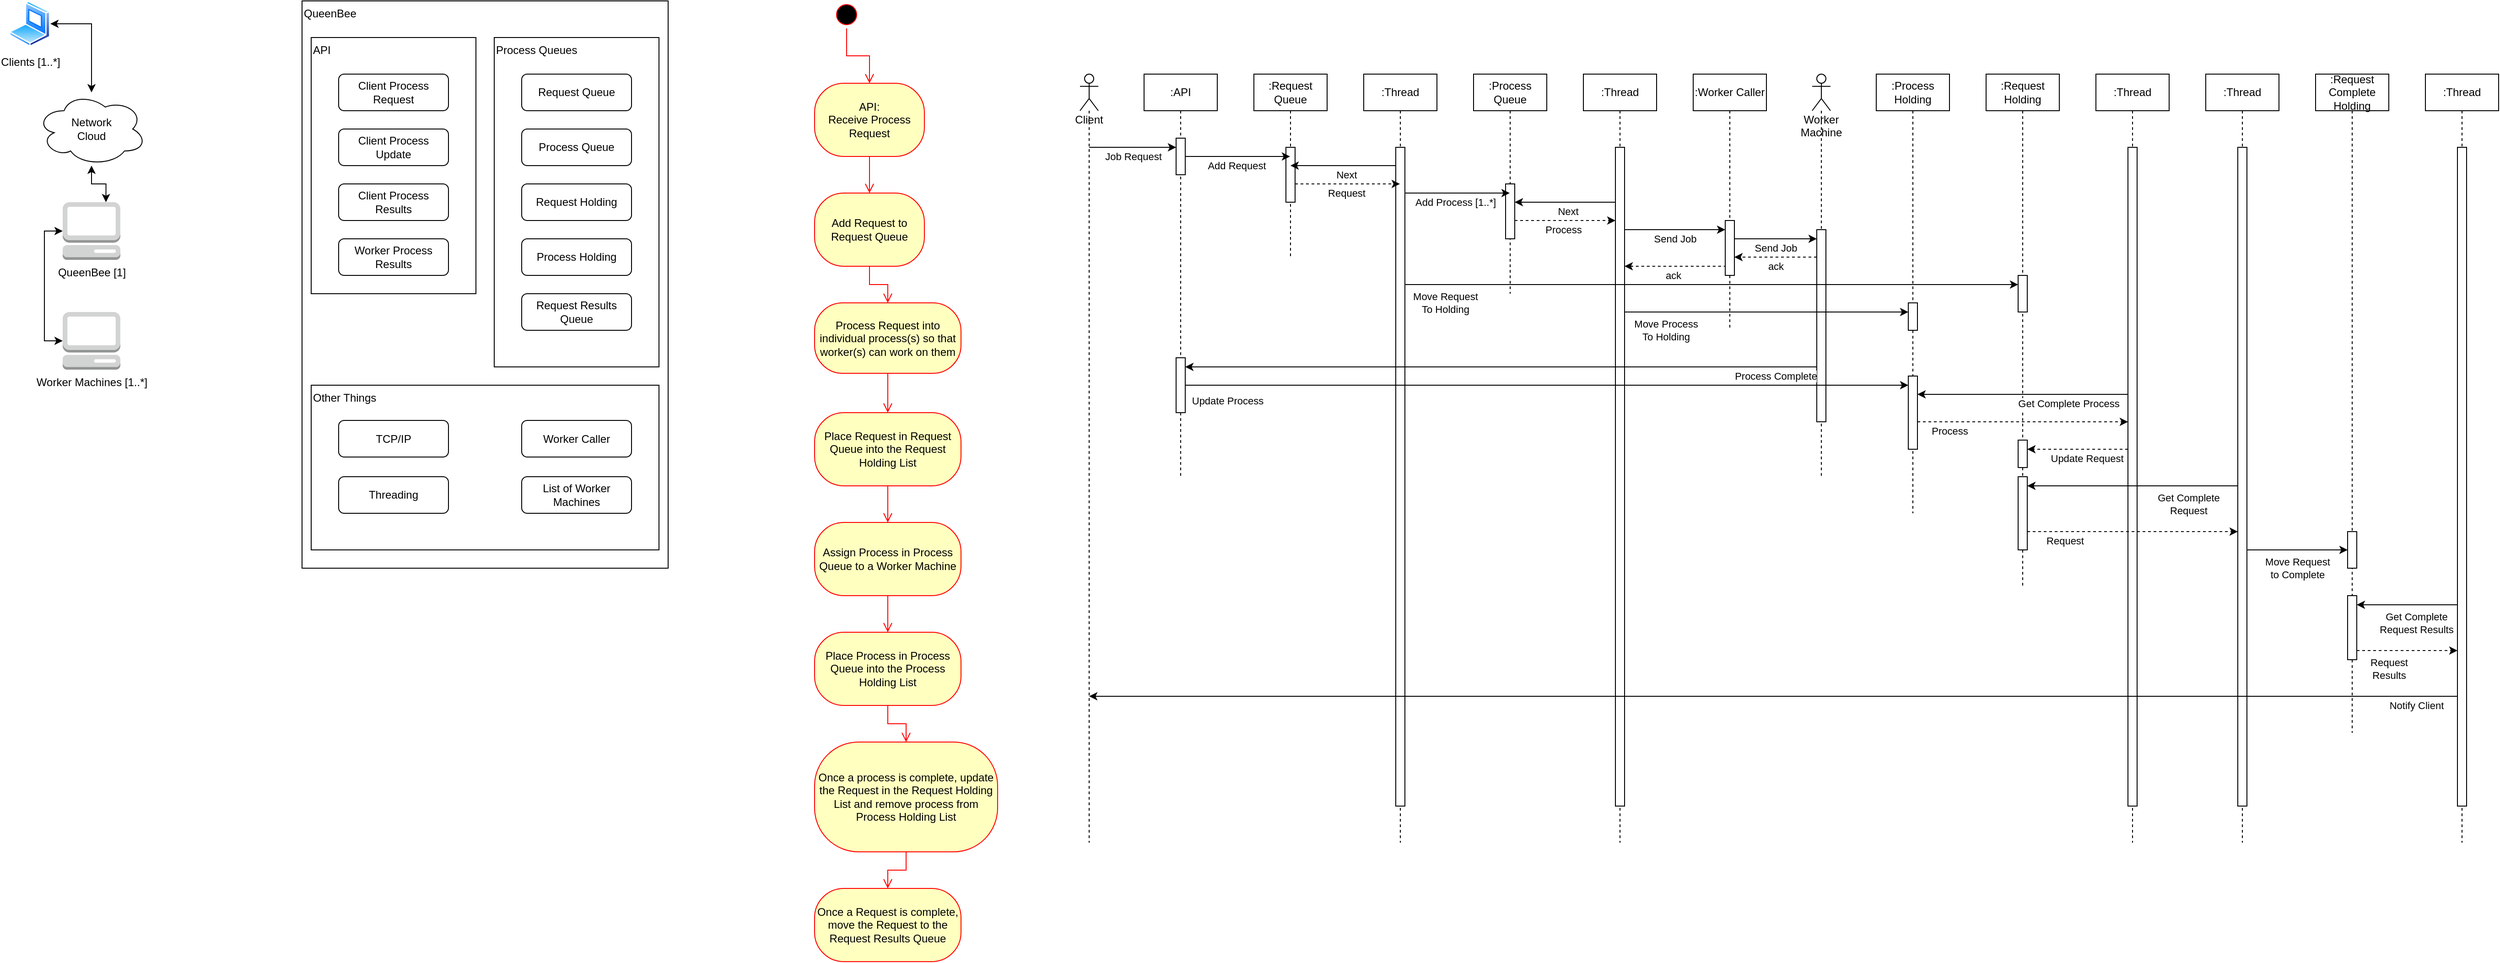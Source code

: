 <mxfile version="16.6.6" type="github">
  <diagram id="_3J4f98MG1BeLY5i7yz8" name="Page-1">
    <mxGraphModel dx="1422" dy="786" grid="1" gridSize="10" guides="1" tooltips="1" connect="1" arrows="1" fold="1" page="1" pageScale="1" pageWidth="850" pageHeight="1100" math="0" shadow="0">
      <root>
        <mxCell id="0" />
        <mxCell id="1" parent="0" />
        <mxCell id="YzzAQYbLmQMsQMHN12tz-1" value="Network&lt;br&gt;Cloud" style="ellipse;shape=cloud;whiteSpace=wrap;html=1;" vertex="1" parent="1">
          <mxGeometry x="70" y="140" width="120" height="80" as="geometry" />
        </mxCell>
        <mxCell id="YzzAQYbLmQMsQMHN12tz-4" style="edgeStyle=orthogonalEdgeStyle;rounded=0;orthogonalLoop=1;jettySize=auto;html=1;exitX=0;exitY=0.5;exitDx=0;exitDy=0;exitPerimeter=0;entryX=0;entryY=0.5;entryDx=0;entryDy=0;entryPerimeter=0;startArrow=classic;startFill=1;" edge="1" parent="1" source="YzzAQYbLmQMsQMHN12tz-2" target="YzzAQYbLmQMsQMHN12tz-3">
          <mxGeometry relative="1" as="geometry" />
        </mxCell>
        <mxCell id="YzzAQYbLmQMsQMHN12tz-2" value="Worker Machines [1..*]" style="outlineConnect=0;dashed=0;verticalLabelPosition=bottom;verticalAlign=top;align=center;html=1;shape=mxgraph.aws3.management_console;fillColor=#D2D3D3;gradientColor=none;" vertex="1" parent="1">
          <mxGeometry x="98.5" y="380" width="63" height="63" as="geometry" />
        </mxCell>
        <mxCell id="YzzAQYbLmQMsQMHN12tz-5" style="edgeStyle=orthogonalEdgeStyle;rounded=0;orthogonalLoop=1;jettySize=auto;html=1;exitX=0.75;exitY=0;exitDx=0;exitDy=0;exitPerimeter=0;startArrow=classic;startFill=1;" edge="1" parent="1" source="YzzAQYbLmQMsQMHN12tz-3" target="YzzAQYbLmQMsQMHN12tz-1">
          <mxGeometry relative="1" as="geometry" />
        </mxCell>
        <mxCell id="YzzAQYbLmQMsQMHN12tz-3" value="QueenBee [1]" style="outlineConnect=0;dashed=0;verticalLabelPosition=bottom;verticalAlign=top;align=center;html=1;shape=mxgraph.aws3.management_console;fillColor=#D2D3D3;gradientColor=none;" vertex="1" parent="1">
          <mxGeometry x="98.5" y="260" width="63" height="63" as="geometry" />
        </mxCell>
        <mxCell id="YzzAQYbLmQMsQMHN12tz-7" style="edgeStyle=orthogonalEdgeStyle;rounded=0;orthogonalLoop=1;jettySize=auto;html=1;exitX=1;exitY=0.5;exitDx=0;exitDy=0;startArrow=classic;startFill=1;" edge="1" parent="1" source="YzzAQYbLmQMsQMHN12tz-6" target="YzzAQYbLmQMsQMHN12tz-1">
          <mxGeometry relative="1" as="geometry" />
        </mxCell>
        <mxCell id="YzzAQYbLmQMsQMHN12tz-6" value="Clients [1..*]" style="aspect=fixed;perimeter=ellipsePerimeter;html=1;align=center;shadow=0;dashed=0;spacingTop=3;image;image=img/lib/active_directory/laptop_client.svg;" vertex="1" parent="1">
          <mxGeometry x="40" y="40" width="45" height="50" as="geometry" />
        </mxCell>
        <mxCell id="YzzAQYbLmQMsQMHN12tz-8" value="QueenBee" style="rounded=0;whiteSpace=wrap;html=1;align=left;verticalAlign=top;fillColor=none;" vertex="1" parent="1">
          <mxGeometry x="360" y="40" width="400" height="620" as="geometry" />
        </mxCell>
        <mxCell id="YzzAQYbLmQMsQMHN12tz-9" value="API" style="rounded=0;whiteSpace=wrap;html=1;align=left;verticalAlign=top;fillColor=none;" vertex="1" parent="1">
          <mxGeometry x="370" y="80" width="180" height="280" as="geometry" />
        </mxCell>
        <mxCell id="YzzAQYbLmQMsQMHN12tz-10" value="Client Process Request" style="rounded=1;whiteSpace=wrap;html=1;fillColor=none;" vertex="1" parent="1">
          <mxGeometry x="400" y="120" width="120" height="40" as="geometry" />
        </mxCell>
        <mxCell id="YzzAQYbLmQMsQMHN12tz-11" value="Client Process Update" style="rounded=1;whiteSpace=wrap;html=1;fillColor=none;" vertex="1" parent="1">
          <mxGeometry x="400" y="180" width="120" height="40" as="geometry" />
        </mxCell>
        <mxCell id="YzzAQYbLmQMsQMHN12tz-12" value="Client Process Results" style="rounded=1;whiteSpace=wrap;html=1;fillColor=none;" vertex="1" parent="1">
          <mxGeometry x="400" y="240" width="120" height="40" as="geometry" />
        </mxCell>
        <mxCell id="YzzAQYbLmQMsQMHN12tz-13" value="Other Things" style="rounded=0;whiteSpace=wrap;html=1;align=left;verticalAlign=top;fillColor=none;" vertex="1" parent="1">
          <mxGeometry x="370" y="460" width="380" height="180" as="geometry" />
        </mxCell>
        <mxCell id="YzzAQYbLmQMsQMHN12tz-14" value="Process Queues" style="rounded=0;whiteSpace=wrap;html=1;align=left;verticalAlign=top;fillColor=none;" vertex="1" parent="1">
          <mxGeometry x="570" y="80" width="180" height="360" as="geometry" />
        </mxCell>
        <mxCell id="YzzAQYbLmQMsQMHN12tz-15" value="Request Queue" style="rounded=1;whiteSpace=wrap;html=1;fillColor=none;" vertex="1" parent="1">
          <mxGeometry x="600" y="120" width="120" height="40" as="geometry" />
        </mxCell>
        <mxCell id="YzzAQYbLmQMsQMHN12tz-16" value="Process Queue" style="rounded=1;whiteSpace=wrap;html=1;fillColor=none;" vertex="1" parent="1">
          <mxGeometry x="600" y="180" width="120" height="40" as="geometry" />
        </mxCell>
        <mxCell id="YzzAQYbLmQMsQMHN12tz-17" value="Process Holding" style="rounded=1;whiteSpace=wrap;html=1;fillColor=none;" vertex="1" parent="1">
          <mxGeometry x="600" y="300" width="120" height="40" as="geometry" />
        </mxCell>
        <mxCell id="YzzAQYbLmQMsQMHN12tz-18" value="Request Results Queue" style="rounded=1;whiteSpace=wrap;html=1;fillColor=none;" vertex="1" parent="1">
          <mxGeometry x="600" y="360" width="120" height="40" as="geometry" />
        </mxCell>
        <mxCell id="YzzAQYbLmQMsQMHN12tz-19" value="Worker Process Results" style="rounded=1;whiteSpace=wrap;html=1;fillColor=none;" vertex="1" parent="1">
          <mxGeometry x="400" y="300" width="120" height="40" as="geometry" />
        </mxCell>
        <mxCell id="YzzAQYbLmQMsQMHN12tz-20" value="Request Holding" style="rounded=1;whiteSpace=wrap;html=1;fillColor=none;" vertex="1" parent="1">
          <mxGeometry x="600" y="240" width="120" height="40" as="geometry" />
        </mxCell>
        <mxCell id="YzzAQYbLmQMsQMHN12tz-21" value="" style="ellipse;html=1;shape=startState;fillColor=#000000;strokeColor=#ff0000;" vertex="1" parent="1">
          <mxGeometry x="940" y="40" width="30" height="30" as="geometry" />
        </mxCell>
        <mxCell id="YzzAQYbLmQMsQMHN12tz-22" value="" style="edgeStyle=orthogonalEdgeStyle;html=1;verticalAlign=bottom;endArrow=open;endSize=8;strokeColor=#ff0000;rounded=0;entryX=0.5;entryY=0;entryDx=0;entryDy=0;" edge="1" source="YzzAQYbLmQMsQMHN12tz-21" parent="1" target="YzzAQYbLmQMsQMHN12tz-23">
          <mxGeometry relative="1" as="geometry">
            <mxPoint x="955" y="130" as="targetPoint" />
          </mxGeometry>
        </mxCell>
        <mxCell id="YzzAQYbLmQMsQMHN12tz-23" value="API:&lt;br&gt;Receive Process Request" style="rounded=1;whiteSpace=wrap;html=1;arcSize=40;fontColor=#000000;fillColor=#ffffc0;strokeColor=#ff0000;" vertex="1" parent="1">
          <mxGeometry x="920" y="130" width="120" height="80" as="geometry" />
        </mxCell>
        <mxCell id="YzzAQYbLmQMsQMHN12tz-24" value="" style="edgeStyle=orthogonalEdgeStyle;html=1;verticalAlign=bottom;endArrow=open;endSize=8;strokeColor=#ff0000;rounded=0;entryX=0.5;entryY=0;entryDx=0;entryDy=0;" edge="1" source="YzzAQYbLmQMsQMHN12tz-23" parent="1" target="YzzAQYbLmQMsQMHN12tz-25">
          <mxGeometry relative="1" as="geometry">
            <mxPoint x="990" y="260" as="targetPoint" />
          </mxGeometry>
        </mxCell>
        <mxCell id="YzzAQYbLmQMsQMHN12tz-25" value="Add Request to Request Queue" style="rounded=1;whiteSpace=wrap;html=1;arcSize=40;fontColor=#000000;fillColor=#ffffc0;strokeColor=#ff0000;" vertex="1" parent="1">
          <mxGeometry x="920" y="250" width="120" height="80" as="geometry" />
        </mxCell>
        <mxCell id="YzzAQYbLmQMsQMHN12tz-26" value="" style="edgeStyle=orthogonalEdgeStyle;html=1;verticalAlign=bottom;endArrow=open;endSize=8;strokeColor=#ff0000;rounded=0;entryX=0.5;entryY=0;entryDx=0;entryDy=0;" edge="1" source="YzzAQYbLmQMsQMHN12tz-25" parent="1" target="YzzAQYbLmQMsQMHN12tz-27">
          <mxGeometry relative="1" as="geometry">
            <mxPoint x="1000" y="380" as="targetPoint" />
          </mxGeometry>
        </mxCell>
        <mxCell id="YzzAQYbLmQMsQMHN12tz-27" value="Process Request into individual process(s) so that worker(s) can work on them" style="rounded=1;whiteSpace=wrap;html=1;arcSize=40;fontColor=#000000;fillColor=#ffffc0;strokeColor=#ff0000;" vertex="1" parent="1">
          <mxGeometry x="920" y="370" width="160" height="77" as="geometry" />
        </mxCell>
        <mxCell id="YzzAQYbLmQMsQMHN12tz-28" value="" style="edgeStyle=orthogonalEdgeStyle;html=1;verticalAlign=bottom;endArrow=open;endSize=8;strokeColor=#ff0000;rounded=0;entryX=0.5;entryY=0;entryDx=0;entryDy=0;" edge="1" source="YzzAQYbLmQMsQMHN12tz-27" parent="1" target="YzzAQYbLmQMsQMHN12tz-29">
          <mxGeometry relative="1" as="geometry">
            <mxPoint x="1020" y="513" as="targetPoint" />
          </mxGeometry>
        </mxCell>
        <mxCell id="YzzAQYbLmQMsQMHN12tz-29" value="Place Request in Request Queue into the Request Holding List" style="rounded=1;whiteSpace=wrap;html=1;arcSize=40;fontColor=#000000;fillColor=#ffffc0;strokeColor=#ff0000;" vertex="1" parent="1">
          <mxGeometry x="920" y="490" width="160" height="80" as="geometry" />
        </mxCell>
        <mxCell id="YzzAQYbLmQMsQMHN12tz-30" value="" style="edgeStyle=orthogonalEdgeStyle;html=1;verticalAlign=bottom;endArrow=open;endSize=8;strokeColor=#ff0000;rounded=0;entryX=0.5;entryY=0;entryDx=0;entryDy=0;" edge="1" source="YzzAQYbLmQMsQMHN12tz-29" parent="1" target="YzzAQYbLmQMsQMHN12tz-31">
          <mxGeometry relative="1" as="geometry">
            <mxPoint x="1050" y="640" as="targetPoint" />
          </mxGeometry>
        </mxCell>
        <mxCell id="YzzAQYbLmQMsQMHN12tz-31" value="Assign Process in Process Queue to a Worker Machine&lt;span style=&quot;color: rgba(0 , 0 , 0 , 0) ; font-family: monospace ; font-size: 0px&quot;&gt;%3CmxGraphModel%3E%3Croot%3E%3CmxCell%20id%3D%220%22%2F%3E%3CmxCell%20id%3D%221%22%20parent%3D%220%22%2F%3E%3CmxCell%20id%3D%222%22%20value%3D%22Place%20Request%20in%20Request%20Queue%20into%20the%20Request%20Holding%20List%22%20style%3D%22rounded%3D1%3BwhiteSpace%3Dwrap%3Bhtml%3D1%3BarcSize%3D40%3BfontColor%3D%23000000%3BfillColor%3D%23ffffc0%3BstrokeColor%3D%23ff0000%3B%22%20vertex%3D%221%22%20parent%3D%221%22%3E%3CmxGeometry%20x%3D%22960%22%20y%3D%22560%22%20width%3D%22160%22%20height%3D%2280%22%20as%3D%22geometry%22%2F%3E%3C%2FmxCell%3E%3C%2Froot%3E%3C%2FmxGraphModel%3E&lt;/span&gt;" style="rounded=1;whiteSpace=wrap;html=1;arcSize=40;fontColor=#000000;fillColor=#ffffc0;strokeColor=#ff0000;" vertex="1" parent="1">
          <mxGeometry x="920" y="610" width="160" height="80" as="geometry" />
        </mxCell>
        <mxCell id="YzzAQYbLmQMsQMHN12tz-32" value="Place Process in Process Queue into the Process Holding List" style="rounded=1;whiteSpace=wrap;html=1;arcSize=40;fontColor=#000000;fillColor=#ffffc0;strokeColor=#ff0000;" vertex="1" parent="1">
          <mxGeometry x="920" y="730" width="160" height="80" as="geometry" />
        </mxCell>
        <mxCell id="YzzAQYbLmQMsQMHN12tz-33" value="" style="edgeStyle=orthogonalEdgeStyle;html=1;verticalAlign=bottom;endArrow=open;endSize=8;strokeColor=#ff0000;rounded=0;entryX=0.5;entryY=0;entryDx=0;entryDy=0;exitX=0.5;exitY=1;exitDx=0;exitDy=0;" edge="1" parent="1" source="YzzAQYbLmQMsQMHN12tz-31" target="YzzAQYbLmQMsQMHN12tz-32">
          <mxGeometry relative="1" as="geometry">
            <mxPoint x="1060" y="650" as="targetPoint" />
            <mxPoint x="1010" y="580" as="sourcePoint" />
          </mxGeometry>
        </mxCell>
        <mxCell id="YzzAQYbLmQMsQMHN12tz-34" value="Once a process is complete, update the Request in the Request Holding List and remove process from Process Holding List" style="rounded=1;whiteSpace=wrap;html=1;arcSize=40;fontColor=#000000;fillColor=#ffffc0;strokeColor=#ff0000;" vertex="1" parent="1">
          <mxGeometry x="920" y="850" width="200" height="120" as="geometry" />
        </mxCell>
        <mxCell id="YzzAQYbLmQMsQMHN12tz-35" value="Once a Request is complete, move the Request to the Request Results Queue" style="rounded=1;whiteSpace=wrap;html=1;arcSize=40;fontColor=#000000;fillColor=#ffffc0;strokeColor=#ff0000;" vertex="1" parent="1">
          <mxGeometry x="920" y="1010" width="160" height="80" as="geometry" />
        </mxCell>
        <mxCell id="YzzAQYbLmQMsQMHN12tz-36" value="" style="edgeStyle=orthogonalEdgeStyle;html=1;verticalAlign=bottom;endArrow=open;endSize=8;strokeColor=#ff0000;rounded=0;entryX=0.5;entryY=0;entryDx=0;entryDy=0;exitX=0.5;exitY=1;exitDx=0;exitDy=0;" edge="1" parent="1" source="YzzAQYbLmQMsQMHN12tz-32" target="YzzAQYbLmQMsQMHN12tz-34">
          <mxGeometry relative="1" as="geometry">
            <mxPoint x="1010" y="740" as="targetPoint" />
            <mxPoint x="1010" y="700" as="sourcePoint" />
          </mxGeometry>
        </mxCell>
        <mxCell id="YzzAQYbLmQMsQMHN12tz-37" value="" style="edgeStyle=orthogonalEdgeStyle;html=1;verticalAlign=bottom;endArrow=open;endSize=8;strokeColor=#ff0000;rounded=0;entryX=0.5;entryY=0;entryDx=0;entryDy=0;exitX=0.5;exitY=1;exitDx=0;exitDy=0;" edge="1" parent="1" source="YzzAQYbLmQMsQMHN12tz-34" target="YzzAQYbLmQMsQMHN12tz-35">
          <mxGeometry relative="1" as="geometry">
            <mxPoint x="1020" y="750" as="targetPoint" />
            <mxPoint x="1020" y="710" as="sourcePoint" />
          </mxGeometry>
        </mxCell>
        <mxCell id="YzzAQYbLmQMsQMHN12tz-38" value=":API" style="shape=umlLifeline;perimeter=lifelinePerimeter;whiteSpace=wrap;html=1;container=1;collapsible=0;recursiveResize=0;outlineConnect=0;fillColor=none;" vertex="1" parent="1">
          <mxGeometry x="1280" y="120" width="80" height="440" as="geometry" />
        </mxCell>
        <mxCell id="YzzAQYbLmQMsQMHN12tz-39" value="" style="html=1;points=[];perimeter=orthogonalPerimeter;fillColor=default;" vertex="1" parent="YzzAQYbLmQMsQMHN12tz-38">
          <mxGeometry x="35" y="70" width="10" height="40" as="geometry" />
        </mxCell>
        <mxCell id="YzzAQYbLmQMsQMHN12tz-86" value="" style="html=1;points=[];perimeter=orthogonalPerimeter;fillColor=default;" vertex="1" parent="YzzAQYbLmQMsQMHN12tz-38">
          <mxGeometry x="35" y="310" width="10" height="60" as="geometry" />
        </mxCell>
        <mxCell id="YzzAQYbLmQMsQMHN12tz-42" value=":Request Queue" style="shape=umlLifeline;perimeter=lifelinePerimeter;whiteSpace=wrap;html=1;container=1;collapsible=0;recursiveResize=0;outlineConnect=0;fillColor=default;" vertex="1" parent="1">
          <mxGeometry x="1400" y="120" width="80" height="200" as="geometry" />
        </mxCell>
        <mxCell id="YzzAQYbLmQMsQMHN12tz-43" value="" style="html=1;points=[];perimeter=orthogonalPerimeter;fillColor=default;" vertex="1" parent="YzzAQYbLmQMsQMHN12tz-42">
          <mxGeometry x="35" y="80" width="10" height="60" as="geometry" />
        </mxCell>
        <mxCell id="YzzAQYbLmQMsQMHN12tz-44" style="edgeStyle=orthogonalEdgeStyle;rounded=0;orthogonalLoop=1;jettySize=auto;html=1;startArrow=none;startFill=0;" edge="1" parent="1" source="YzzAQYbLmQMsQMHN12tz-39" target="YzzAQYbLmQMsQMHN12tz-42">
          <mxGeometry relative="1" as="geometry">
            <Array as="points">
              <mxPoint x="1380" y="210" />
              <mxPoint x="1380" y="210" />
            </Array>
          </mxGeometry>
        </mxCell>
        <mxCell id="YzzAQYbLmQMsQMHN12tz-45" value="Add Request" style="edgeLabel;html=1;align=center;verticalAlign=middle;resizable=0;points=[];" vertex="1" connectable="0" parent="YzzAQYbLmQMsQMHN12tz-44">
          <mxGeometry x="-0.153" y="-2" relative="1" as="geometry">
            <mxPoint x="7" y="8" as="offset" />
          </mxGeometry>
        </mxCell>
        <mxCell id="YzzAQYbLmQMsQMHN12tz-46" value=":Thread" style="shape=umlLifeline;perimeter=lifelinePerimeter;whiteSpace=wrap;html=1;container=1;collapsible=0;recursiveResize=0;outlineConnect=0;fillColor=default;" vertex="1" parent="1">
          <mxGeometry x="1520" y="120" width="80" height="840" as="geometry" />
        </mxCell>
        <mxCell id="YzzAQYbLmQMsQMHN12tz-47" value="" style="html=1;points=[];perimeter=orthogonalPerimeter;fillColor=default;" vertex="1" parent="YzzAQYbLmQMsQMHN12tz-46">
          <mxGeometry x="35" y="80" width="10" height="720" as="geometry" />
        </mxCell>
        <mxCell id="YzzAQYbLmQMsQMHN12tz-48" style="edgeStyle=orthogonalEdgeStyle;rounded=0;orthogonalLoop=1;jettySize=auto;html=1;startArrow=none;startFill=0;" edge="1" parent="1" source="YzzAQYbLmQMsQMHN12tz-47" target="YzzAQYbLmQMsQMHN12tz-42">
          <mxGeometry relative="1" as="geometry">
            <Array as="points">
              <mxPoint x="1500" y="220" />
              <mxPoint x="1500" y="220" />
            </Array>
          </mxGeometry>
        </mxCell>
        <mxCell id="YzzAQYbLmQMsQMHN12tz-49" value="Next" style="edgeLabel;html=1;align=center;verticalAlign=middle;resizable=0;points=[];" vertex="1" connectable="0" parent="YzzAQYbLmQMsQMHN12tz-48">
          <mxGeometry x="-0.136" y="1" relative="1" as="geometry">
            <mxPoint x="-5" y="9" as="offset" />
          </mxGeometry>
        </mxCell>
        <mxCell id="YzzAQYbLmQMsQMHN12tz-50" style="edgeStyle=orthogonalEdgeStyle;rounded=0;orthogonalLoop=1;jettySize=auto;html=1;startArrow=none;startFill=0;dashed=1;" edge="1" parent="1" source="YzzAQYbLmQMsQMHN12tz-43" target="YzzAQYbLmQMsQMHN12tz-46">
          <mxGeometry relative="1" as="geometry">
            <Array as="points">
              <mxPoint x="1500" y="240" />
              <mxPoint x="1500" y="240" />
            </Array>
          </mxGeometry>
        </mxCell>
        <mxCell id="YzzAQYbLmQMsQMHN12tz-51" value="Request" style="edgeLabel;html=1;align=center;verticalAlign=middle;resizable=0;points=[];" vertex="1" connectable="0" parent="YzzAQYbLmQMsQMHN12tz-50">
          <mxGeometry x="0.196" y="-2" relative="1" as="geometry">
            <mxPoint x="-13" y="8" as="offset" />
          </mxGeometry>
        </mxCell>
        <mxCell id="YzzAQYbLmQMsQMHN12tz-52" value=":Process Queue" style="shape=umlLifeline;perimeter=lifelinePerimeter;whiteSpace=wrap;html=1;container=1;collapsible=0;recursiveResize=0;outlineConnect=0;fillColor=default;" vertex="1" parent="1">
          <mxGeometry x="1640" y="120" width="80" height="240" as="geometry" />
        </mxCell>
        <mxCell id="YzzAQYbLmQMsQMHN12tz-53" value="" style="html=1;points=[];perimeter=orthogonalPerimeter;fillColor=default;" vertex="1" parent="YzzAQYbLmQMsQMHN12tz-52">
          <mxGeometry x="35" y="120" width="10" height="60" as="geometry" />
        </mxCell>
        <mxCell id="YzzAQYbLmQMsQMHN12tz-54" style="edgeStyle=orthogonalEdgeStyle;rounded=0;orthogonalLoop=1;jettySize=auto;html=1;startArrow=none;startFill=0;" edge="1" parent="1" source="YzzAQYbLmQMsQMHN12tz-47" target="YzzAQYbLmQMsQMHN12tz-52">
          <mxGeometry relative="1" as="geometry">
            <Array as="points">
              <mxPoint x="1620" y="250" />
              <mxPoint x="1620" y="250" />
            </Array>
          </mxGeometry>
        </mxCell>
        <mxCell id="YzzAQYbLmQMsQMHN12tz-55" value="Add Process [1..*]" style="edgeLabel;html=1;align=center;verticalAlign=middle;resizable=0;points=[];" vertex="1" connectable="0" parent="YzzAQYbLmQMsQMHN12tz-54">
          <mxGeometry x="0.112" y="1" relative="1" as="geometry">
            <mxPoint x="-9" y="11" as="offset" />
          </mxGeometry>
        </mxCell>
        <mxCell id="YzzAQYbLmQMsQMHN12tz-56" value=":Thread" style="shape=umlLifeline;perimeter=lifelinePerimeter;whiteSpace=wrap;html=1;container=1;collapsible=0;recursiveResize=0;outlineConnect=0;fillColor=default;" vertex="1" parent="1">
          <mxGeometry x="1760" y="120" width="80" height="840" as="geometry" />
        </mxCell>
        <mxCell id="YzzAQYbLmQMsQMHN12tz-57" value="" style="html=1;points=[];perimeter=orthogonalPerimeter;fillColor=default;" vertex="1" parent="YzzAQYbLmQMsQMHN12tz-56">
          <mxGeometry x="35" y="80" width="10" height="720" as="geometry" />
        </mxCell>
        <mxCell id="YzzAQYbLmQMsQMHN12tz-58" style="edgeStyle=orthogonalEdgeStyle;rounded=0;orthogonalLoop=1;jettySize=auto;html=1;startArrow=none;startFill=0;" edge="1" parent="1" source="YzzAQYbLmQMsQMHN12tz-57" target="YzzAQYbLmQMsQMHN12tz-53">
          <mxGeometry relative="1" as="geometry">
            <mxPoint x="1754.98" y="239.52" as="sourcePoint" />
            <mxPoint x="1640.004" y="239.52" as="targetPoint" />
            <Array as="points">
              <mxPoint x="1740" y="260" />
              <mxPoint x="1740" y="260" />
            </Array>
          </mxGeometry>
        </mxCell>
        <mxCell id="YzzAQYbLmQMsQMHN12tz-59" value="Next" style="edgeLabel;html=1;align=center;verticalAlign=middle;resizable=0;points=[];" vertex="1" connectable="0" parent="YzzAQYbLmQMsQMHN12tz-58">
          <mxGeometry x="-0.136" y="1" relative="1" as="geometry">
            <mxPoint x="-5" y="9" as="offset" />
          </mxGeometry>
        </mxCell>
        <mxCell id="YzzAQYbLmQMsQMHN12tz-60" style="edgeStyle=orthogonalEdgeStyle;rounded=0;orthogonalLoop=1;jettySize=auto;html=1;startArrow=none;startFill=0;dashed=1;" edge="1" parent="1" source="YzzAQYbLmQMsQMHN12tz-53" target="YzzAQYbLmQMsQMHN12tz-57">
          <mxGeometry relative="1" as="geometry">
            <mxPoint x="1455" y="250" as="sourcePoint" />
            <mxPoint x="1569.5" y="250" as="targetPoint" />
            <Array as="points">
              <mxPoint x="1710" y="280" />
              <mxPoint x="1710" y="280" />
            </Array>
          </mxGeometry>
        </mxCell>
        <mxCell id="YzzAQYbLmQMsQMHN12tz-61" value="Process" style="edgeLabel;html=1;align=center;verticalAlign=middle;resizable=0;points=[];" vertex="1" connectable="0" parent="YzzAQYbLmQMsQMHN12tz-60">
          <mxGeometry x="0.196" y="-2" relative="1" as="geometry">
            <mxPoint x="-13" y="8" as="offset" />
          </mxGeometry>
        </mxCell>
        <mxCell id="YzzAQYbLmQMsQMHN12tz-62" value=":Worker Caller" style="shape=umlLifeline;perimeter=lifelinePerimeter;whiteSpace=wrap;html=1;container=1;collapsible=0;recursiveResize=0;outlineConnect=0;fillColor=default;" vertex="1" parent="1">
          <mxGeometry x="1880" y="120" width="80" height="280" as="geometry" />
        </mxCell>
        <mxCell id="YzzAQYbLmQMsQMHN12tz-63" value="" style="html=1;points=[];perimeter=orthogonalPerimeter;fillColor=default;" vertex="1" parent="YzzAQYbLmQMsQMHN12tz-62">
          <mxGeometry x="35" y="160" width="10" height="60" as="geometry" />
        </mxCell>
        <mxCell id="YzzAQYbLmQMsQMHN12tz-64" style="edgeStyle=orthogonalEdgeStyle;rounded=0;orthogonalLoop=1;jettySize=auto;html=1;startArrow=none;startFill=0;" edge="1" parent="1" source="YzzAQYbLmQMsQMHN12tz-57" target="YzzAQYbLmQMsQMHN12tz-63">
          <mxGeometry relative="1" as="geometry">
            <Array as="points">
              <mxPoint x="1830" y="290" />
              <mxPoint x="1830" y="290" />
            </Array>
          </mxGeometry>
        </mxCell>
        <mxCell id="YzzAQYbLmQMsQMHN12tz-65" value="Send Job" style="edgeLabel;html=1;align=center;verticalAlign=middle;resizable=0;points=[];" vertex="1" connectable="0" parent="YzzAQYbLmQMsQMHN12tz-64">
          <mxGeometry x="0.167" relative="1" as="geometry">
            <mxPoint x="-9" y="10" as="offset" />
          </mxGeometry>
        </mxCell>
        <mxCell id="YzzAQYbLmQMsQMHN12tz-66" value=":Process Holding" style="shape=umlLifeline;perimeter=lifelinePerimeter;whiteSpace=wrap;html=1;container=1;collapsible=0;recursiveResize=0;outlineConnect=0;fillColor=default;" vertex="1" parent="1">
          <mxGeometry x="2080" y="120" width="80" height="480" as="geometry" />
        </mxCell>
        <mxCell id="YzzAQYbLmQMsQMHN12tz-71" value="" style="html=1;points=[];perimeter=orthogonalPerimeter;fillColor=default;" vertex="1" parent="YzzAQYbLmQMsQMHN12tz-66">
          <mxGeometry x="35" y="250" width="10" height="30" as="geometry" />
        </mxCell>
        <mxCell id="YzzAQYbLmQMsQMHN12tz-89" value="" style="html=1;points=[];perimeter=orthogonalPerimeter;fillColor=default;" vertex="1" parent="YzzAQYbLmQMsQMHN12tz-66">
          <mxGeometry x="35" y="330" width="10" height="80" as="geometry" />
        </mxCell>
        <mxCell id="YzzAQYbLmQMsQMHN12tz-67" value=":Request Holding" style="shape=umlLifeline;perimeter=lifelinePerimeter;whiteSpace=wrap;html=1;container=1;collapsible=0;recursiveResize=0;outlineConnect=0;fillColor=default;" vertex="1" parent="1">
          <mxGeometry x="2200" y="120" width="80" height="560" as="geometry" />
        </mxCell>
        <mxCell id="YzzAQYbLmQMsQMHN12tz-72" value="" style="html=1;points=[];perimeter=orthogonalPerimeter;fillColor=default;" vertex="1" parent="YzzAQYbLmQMsQMHN12tz-67">
          <mxGeometry x="35" y="220" width="10" height="40" as="geometry" />
        </mxCell>
        <mxCell id="YzzAQYbLmQMsQMHN12tz-99" value="" style="html=1;points=[];perimeter=orthogonalPerimeter;fillColor=default;" vertex="1" parent="YzzAQYbLmQMsQMHN12tz-67">
          <mxGeometry x="35" y="400" width="10" height="30" as="geometry" />
        </mxCell>
        <mxCell id="YzzAQYbLmQMsQMHN12tz-104" value="" style="html=1;points=[];perimeter=orthogonalPerimeter;fillColor=default;" vertex="1" parent="YzzAQYbLmQMsQMHN12tz-67">
          <mxGeometry x="35" y="440" width="10" height="80" as="geometry" />
        </mxCell>
        <mxCell id="YzzAQYbLmQMsQMHN12tz-68" style="edgeStyle=orthogonalEdgeStyle;rounded=0;orthogonalLoop=1;jettySize=auto;html=1;startArrow=classic;startFill=1;dashed=1;endArrow=none;endFill=0;" edge="1" parent="1" source="YzzAQYbLmQMsQMHN12tz-57" target="YzzAQYbLmQMsQMHN12tz-63">
          <mxGeometry relative="1" as="geometry">
            <mxPoint x="1810" y="379.719" as="sourcePoint" />
            <mxPoint x="1920" y="379.719" as="targetPoint" />
            <Array as="points">
              <mxPoint x="1860" y="330" />
              <mxPoint x="1860" y="330" />
            </Array>
          </mxGeometry>
        </mxCell>
        <mxCell id="YzzAQYbLmQMsQMHN12tz-69" value="ack" style="edgeLabel;html=1;align=center;verticalAlign=middle;resizable=0;points=[];" vertex="1" connectable="0" parent="YzzAQYbLmQMsQMHN12tz-68">
          <mxGeometry x="0.196" y="-2" relative="1" as="geometry">
            <mxPoint x="-13" y="8" as="offset" />
          </mxGeometry>
        </mxCell>
        <mxCell id="YzzAQYbLmQMsQMHN12tz-78" style="edgeStyle=orthogonalEdgeStyle;rounded=0;orthogonalLoop=1;jettySize=auto;html=1;startArrow=none;startFill=0;endArrow=classic;endFill=1;" edge="1" parent="1" source="YzzAQYbLmQMsQMHN12tz-77" target="YzzAQYbLmQMsQMHN12tz-39">
          <mxGeometry relative="1" as="geometry">
            <Array as="points">
              <mxPoint x="1250" y="200" />
              <mxPoint x="1250" y="200" />
            </Array>
          </mxGeometry>
        </mxCell>
        <mxCell id="YzzAQYbLmQMsQMHN12tz-79" value="Job Request" style="edgeLabel;html=1;align=center;verticalAlign=middle;resizable=0;points=[];" vertex="1" connectable="0" parent="YzzAQYbLmQMsQMHN12tz-78">
          <mxGeometry x="0.095" y="-2" relative="1" as="geometry">
            <mxPoint x="-4" y="8" as="offset" />
          </mxGeometry>
        </mxCell>
        <mxCell id="YzzAQYbLmQMsQMHN12tz-77" value="Client" style="shape=umlLifeline;participant=umlActor;perimeter=lifelinePerimeter;whiteSpace=wrap;html=1;container=1;collapsible=0;recursiveResize=0;verticalAlign=top;spacingTop=36;outlineConnect=0;fillColor=default;" vertex="1" parent="1">
          <mxGeometry x="1210" y="120" width="20" height="840" as="geometry" />
        </mxCell>
        <mxCell id="YzzAQYbLmQMsQMHN12tz-80" value="Worker Machine" style="shape=umlLifeline;participant=umlActor;perimeter=lifelinePerimeter;whiteSpace=wrap;html=1;container=1;collapsible=0;recursiveResize=0;verticalAlign=top;spacingTop=36;outlineConnect=0;fillColor=default;size=40;" vertex="1" parent="1">
          <mxGeometry x="2010" y="120" width="20" height="440" as="geometry" />
        </mxCell>
        <mxCell id="YzzAQYbLmQMsQMHN12tz-81" value="" style="html=1;points=[];perimeter=orthogonalPerimeter;fillColor=default;" vertex="1" parent="YzzAQYbLmQMsQMHN12tz-80">
          <mxGeometry x="5" y="170" width="10" height="210" as="geometry" />
        </mxCell>
        <mxCell id="YzzAQYbLmQMsQMHN12tz-82" style="edgeStyle=orthogonalEdgeStyle;rounded=0;orthogonalLoop=1;jettySize=auto;html=1;startArrow=none;startFill=0;endArrow=classic;endFill=1;" edge="1" parent="1" source="YzzAQYbLmQMsQMHN12tz-63" target="YzzAQYbLmQMsQMHN12tz-81">
          <mxGeometry relative="1" as="geometry">
            <Array as="points">
              <mxPoint x="1950" y="300" />
              <mxPoint x="1950" y="300" />
            </Array>
          </mxGeometry>
        </mxCell>
        <mxCell id="YzzAQYbLmQMsQMHN12tz-85" value="Send Job" style="edgeLabel;html=1;align=center;verticalAlign=middle;resizable=0;points=[];" vertex="1" connectable="0" parent="YzzAQYbLmQMsQMHN12tz-82">
          <mxGeometry x="0.213" relative="1" as="geometry">
            <mxPoint x="-10" y="10" as="offset" />
          </mxGeometry>
        </mxCell>
        <mxCell id="YzzAQYbLmQMsQMHN12tz-83" style="edgeStyle=orthogonalEdgeStyle;rounded=0;orthogonalLoop=1;jettySize=auto;html=1;startArrow=none;startFill=0;endArrow=classic;endFill=1;dashed=1;" edge="1" parent="1" source="YzzAQYbLmQMsQMHN12tz-81" target="YzzAQYbLmQMsQMHN12tz-63">
          <mxGeometry relative="1" as="geometry">
            <Array as="points">
              <mxPoint x="1970" y="320" />
              <mxPoint x="1970" y="320" />
            </Array>
          </mxGeometry>
        </mxCell>
        <mxCell id="YzzAQYbLmQMsQMHN12tz-84" value="ack" style="edgeLabel;html=1;align=center;verticalAlign=middle;resizable=0;points=[];" vertex="1" connectable="0" parent="YzzAQYbLmQMsQMHN12tz-83">
          <mxGeometry x="-0.149" y="1" relative="1" as="geometry">
            <mxPoint x="-7" y="9" as="offset" />
          </mxGeometry>
        </mxCell>
        <mxCell id="YzzAQYbLmQMsQMHN12tz-75" style="edgeStyle=orthogonalEdgeStyle;rounded=0;orthogonalLoop=1;jettySize=auto;html=1;startArrow=none;startFill=0;endArrow=classic;endFill=1;" edge="1" parent="1" source="YzzAQYbLmQMsQMHN12tz-57" target="YzzAQYbLmQMsQMHN12tz-71">
          <mxGeometry relative="1" as="geometry">
            <Array as="points">
              <mxPoint x="1920" y="380" />
              <mxPoint x="1920" y="380" />
            </Array>
          </mxGeometry>
        </mxCell>
        <mxCell id="YzzAQYbLmQMsQMHN12tz-76" value="Move Process&lt;br&gt;To Holding" style="edgeLabel;html=1;align=center;verticalAlign=middle;resizable=0;points=[];" vertex="1" connectable="0" parent="YzzAQYbLmQMsQMHN12tz-75">
          <mxGeometry x="-0.356" y="-1" relative="1" as="geometry">
            <mxPoint x="-55" y="19" as="offset" />
          </mxGeometry>
        </mxCell>
        <mxCell id="YzzAQYbLmQMsQMHN12tz-73" style="edgeStyle=orthogonalEdgeStyle;rounded=0;orthogonalLoop=1;jettySize=auto;html=1;startArrow=none;startFill=0;endArrow=classic;endFill=1;" edge="1" parent="1" source="YzzAQYbLmQMsQMHN12tz-47" target="YzzAQYbLmQMsQMHN12tz-72">
          <mxGeometry relative="1" as="geometry">
            <Array as="points">
              <mxPoint x="1860" y="350" />
              <mxPoint x="1860" y="350" />
            </Array>
          </mxGeometry>
        </mxCell>
        <mxCell id="YzzAQYbLmQMsQMHN12tz-74" value="Move Request&lt;br&gt;To Holding" style="edgeLabel;html=1;align=center;verticalAlign=middle;resizable=0;points=[];" vertex="1" connectable="0" parent="YzzAQYbLmQMsQMHN12tz-73">
          <mxGeometry x="-0.116" relative="1" as="geometry">
            <mxPoint x="-252" y="20" as="offset" />
          </mxGeometry>
        </mxCell>
        <mxCell id="YzzAQYbLmQMsQMHN12tz-87" style="edgeStyle=orthogonalEdgeStyle;rounded=0;orthogonalLoop=1;jettySize=auto;html=1;startArrow=none;startFill=0;endArrow=classic;endFill=1;" edge="1" parent="1" source="YzzAQYbLmQMsQMHN12tz-81" target="YzzAQYbLmQMsQMHN12tz-86">
          <mxGeometry relative="1" as="geometry">
            <Array as="points">
              <mxPoint x="1850" y="440" />
              <mxPoint x="1850" y="440" />
            </Array>
          </mxGeometry>
        </mxCell>
        <mxCell id="YzzAQYbLmQMsQMHN12tz-88" value="Process Complete" style="edgeLabel;html=1;align=center;verticalAlign=middle;resizable=0;points=[];" vertex="1" connectable="0" parent="YzzAQYbLmQMsQMHN12tz-87">
          <mxGeometry x="-0.846" relative="1" as="geometry">
            <mxPoint x="8" y="10" as="offset" />
          </mxGeometry>
        </mxCell>
        <mxCell id="YzzAQYbLmQMsQMHN12tz-90" style="edgeStyle=orthogonalEdgeStyle;rounded=0;orthogonalLoop=1;jettySize=auto;html=1;startArrow=none;startFill=0;endArrow=classic;endFill=1;" edge="1" parent="1" source="YzzAQYbLmQMsQMHN12tz-86" target="YzzAQYbLmQMsQMHN12tz-89">
          <mxGeometry relative="1" as="geometry">
            <Array as="points">
              <mxPoint x="1320" y="490" />
            </Array>
          </mxGeometry>
        </mxCell>
        <mxCell id="YzzAQYbLmQMsQMHN12tz-91" value="Update Process" style="edgeLabel;html=1;align=center;verticalAlign=middle;resizable=0;points=[];" vertex="1" connectable="0" parent="YzzAQYbLmQMsQMHN12tz-90">
          <mxGeometry x="-0.898" y="-1" relative="1" as="geometry">
            <mxPoint x="5" y="16" as="offset" />
          </mxGeometry>
        </mxCell>
        <mxCell id="YzzAQYbLmQMsQMHN12tz-92" value=":Thread" style="shape=umlLifeline;perimeter=lifelinePerimeter;whiteSpace=wrap;html=1;container=1;collapsible=0;recursiveResize=0;outlineConnect=0;fillColor=default;" vertex="1" parent="1">
          <mxGeometry x="2320" y="120" width="80" height="840" as="geometry" />
        </mxCell>
        <mxCell id="YzzAQYbLmQMsQMHN12tz-93" value="" style="html=1;points=[];perimeter=orthogonalPerimeter;fillColor=default;" vertex="1" parent="YzzAQYbLmQMsQMHN12tz-92">
          <mxGeometry x="35" y="80" width="10" height="720" as="geometry" />
        </mxCell>
        <mxCell id="YzzAQYbLmQMsQMHN12tz-94" style="edgeStyle=orthogonalEdgeStyle;rounded=0;orthogonalLoop=1;jettySize=auto;html=1;startArrow=none;startFill=0;endArrow=classic;endFill=1;" edge="1" parent="1" source="YzzAQYbLmQMsQMHN12tz-93" target="YzzAQYbLmQMsQMHN12tz-89">
          <mxGeometry relative="1" as="geometry">
            <Array as="points">
              <mxPoint x="2290" y="470" />
              <mxPoint x="2290" y="470" />
            </Array>
          </mxGeometry>
        </mxCell>
        <mxCell id="YzzAQYbLmQMsQMHN12tz-95" value="Get Complete Process" style="edgeLabel;html=1;align=center;verticalAlign=middle;resizable=0;points=[];" vertex="1" connectable="0" parent="YzzAQYbLmQMsQMHN12tz-94">
          <mxGeometry x="-0.663" relative="1" as="geometry">
            <mxPoint x="-26" y="10" as="offset" />
          </mxGeometry>
        </mxCell>
        <mxCell id="YzzAQYbLmQMsQMHN12tz-96" style="edgeStyle=orthogonalEdgeStyle;rounded=0;orthogonalLoop=1;jettySize=auto;html=1;startArrow=none;startFill=0;endArrow=classic;endFill=1;dashed=1;" edge="1" parent="1" source="YzzAQYbLmQMsQMHN12tz-89" target="YzzAQYbLmQMsQMHN12tz-93">
          <mxGeometry relative="1" as="geometry">
            <Array as="points">
              <mxPoint x="2240" y="500" />
              <mxPoint x="2240" y="500" />
            </Array>
          </mxGeometry>
        </mxCell>
        <mxCell id="YzzAQYbLmQMsQMHN12tz-97" value="Process" style="edgeLabel;html=1;align=center;verticalAlign=middle;resizable=0;points=[];" vertex="1" connectable="0" parent="YzzAQYbLmQMsQMHN12tz-96">
          <mxGeometry x="-0.285" relative="1" as="geometry">
            <mxPoint x="-47" y="10" as="offset" />
          </mxGeometry>
        </mxCell>
        <mxCell id="YzzAQYbLmQMsQMHN12tz-100" style="edgeStyle=orthogonalEdgeStyle;rounded=0;orthogonalLoop=1;jettySize=auto;html=1;dashed=1;startArrow=none;startFill=0;endArrow=classic;endFill=1;" edge="1" parent="1" source="YzzAQYbLmQMsQMHN12tz-93" target="YzzAQYbLmQMsQMHN12tz-99">
          <mxGeometry relative="1" as="geometry">
            <Array as="points">
              <mxPoint x="2270" y="530" />
              <mxPoint x="2270" y="530" />
            </Array>
          </mxGeometry>
        </mxCell>
        <mxCell id="YzzAQYbLmQMsQMHN12tz-101" value="Update Request" style="edgeLabel;html=1;align=center;verticalAlign=middle;resizable=0;points=[];" vertex="1" connectable="0" parent="YzzAQYbLmQMsQMHN12tz-100">
          <mxGeometry x="-0.308" relative="1" as="geometry">
            <mxPoint x="-7" y="10" as="offset" />
          </mxGeometry>
        </mxCell>
        <mxCell id="YzzAQYbLmQMsQMHN12tz-102" value=":Thread" style="shape=umlLifeline;perimeter=lifelinePerimeter;whiteSpace=wrap;html=1;container=1;collapsible=0;recursiveResize=0;outlineConnect=0;fillColor=default;" vertex="1" parent="1">
          <mxGeometry x="2440" y="120" width="80" height="840" as="geometry" />
        </mxCell>
        <mxCell id="YzzAQYbLmQMsQMHN12tz-103" value="" style="html=1;points=[];perimeter=orthogonalPerimeter;fillColor=default;" vertex="1" parent="YzzAQYbLmQMsQMHN12tz-102">
          <mxGeometry x="35" y="80" width="10" height="720" as="geometry" />
        </mxCell>
        <mxCell id="YzzAQYbLmQMsQMHN12tz-105" style="edgeStyle=orthogonalEdgeStyle;rounded=0;orthogonalLoop=1;jettySize=auto;html=1;startArrow=none;startFill=0;endArrow=classic;endFill=1;" edge="1" parent="1" source="YzzAQYbLmQMsQMHN12tz-103" target="YzzAQYbLmQMsQMHN12tz-104">
          <mxGeometry relative="1" as="geometry">
            <Array as="points">
              <mxPoint x="2420" y="570" />
              <mxPoint x="2420" y="570" />
            </Array>
          </mxGeometry>
        </mxCell>
        <mxCell id="YzzAQYbLmQMsQMHN12tz-106" value="Get Complete&lt;br&gt;Request" style="edgeLabel;html=1;align=center;verticalAlign=middle;resizable=0;points=[];" vertex="1" connectable="0" parent="YzzAQYbLmQMsQMHN12tz-105">
          <mxGeometry x="-0.768" y="1" relative="1" as="geometry">
            <mxPoint x="-28" y="19" as="offset" />
          </mxGeometry>
        </mxCell>
        <mxCell id="YzzAQYbLmQMsQMHN12tz-107" style="edgeStyle=orthogonalEdgeStyle;rounded=0;orthogonalLoop=1;jettySize=auto;html=1;dashed=1;startArrow=none;startFill=0;endArrow=classic;endFill=1;" edge="1" parent="1" source="YzzAQYbLmQMsQMHN12tz-104" target="YzzAQYbLmQMsQMHN12tz-103">
          <mxGeometry relative="1" as="geometry">
            <Array as="points">
              <mxPoint x="2310" y="620" />
              <mxPoint x="2310" y="620" />
            </Array>
          </mxGeometry>
        </mxCell>
        <mxCell id="YzzAQYbLmQMsQMHN12tz-108" value="Request" style="edgeLabel;html=1;align=center;verticalAlign=middle;resizable=0;points=[];" vertex="1" connectable="0" parent="YzzAQYbLmQMsQMHN12tz-107">
          <mxGeometry x="-0.645" y="-2" relative="1" as="geometry">
            <mxPoint y="8" as="offset" />
          </mxGeometry>
        </mxCell>
        <mxCell id="YzzAQYbLmQMsQMHN12tz-109" value=":Thread" style="shape=umlLifeline;perimeter=lifelinePerimeter;whiteSpace=wrap;html=1;container=1;collapsible=0;recursiveResize=0;outlineConnect=0;fillColor=default;" vertex="1" parent="1">
          <mxGeometry x="2680" y="120" width="80" height="840" as="geometry" />
        </mxCell>
        <mxCell id="YzzAQYbLmQMsQMHN12tz-110" value="" style="html=1;points=[];perimeter=orthogonalPerimeter;fillColor=default;" vertex="1" parent="YzzAQYbLmQMsQMHN12tz-109">
          <mxGeometry x="35" y="80" width="10" height="720" as="geometry" />
        </mxCell>
        <mxCell id="YzzAQYbLmQMsQMHN12tz-111" value=":Request Complete Holding" style="shape=umlLifeline;perimeter=lifelinePerimeter;whiteSpace=wrap;html=1;container=1;collapsible=0;recursiveResize=0;outlineConnect=0;fillColor=default;" vertex="1" parent="1">
          <mxGeometry x="2560" y="120" width="80" height="720" as="geometry" />
        </mxCell>
        <mxCell id="YzzAQYbLmQMsQMHN12tz-114" value="" style="html=1;points=[];perimeter=orthogonalPerimeter;fillColor=default;" vertex="1" parent="YzzAQYbLmQMsQMHN12tz-111">
          <mxGeometry x="35" y="500" width="10" height="40" as="geometry" />
        </mxCell>
        <mxCell id="YzzAQYbLmQMsQMHN12tz-117" value="" style="html=1;points=[];perimeter=orthogonalPerimeter;fillColor=default;" vertex="1" parent="YzzAQYbLmQMsQMHN12tz-111">
          <mxGeometry x="35" y="570" width="10" height="70" as="geometry" />
        </mxCell>
        <mxCell id="YzzAQYbLmQMsQMHN12tz-115" style="edgeStyle=orthogonalEdgeStyle;rounded=0;orthogonalLoop=1;jettySize=auto;html=1;startArrow=none;startFill=0;endArrow=classic;endFill=1;" edge="1" parent="1" source="YzzAQYbLmQMsQMHN12tz-103" target="YzzAQYbLmQMsQMHN12tz-114">
          <mxGeometry relative="1" as="geometry">
            <Array as="points">
              <mxPoint x="2560" y="640" />
              <mxPoint x="2560" y="640" />
            </Array>
          </mxGeometry>
        </mxCell>
        <mxCell id="YzzAQYbLmQMsQMHN12tz-116" value="Move Request&lt;br&gt;to Complete" style="edgeLabel;html=1;align=center;verticalAlign=middle;resizable=0;points=[];" vertex="1" connectable="0" parent="YzzAQYbLmQMsQMHN12tz-115">
          <mxGeometry x="-0.242" y="-2" relative="1" as="geometry">
            <mxPoint x="13" y="18" as="offset" />
          </mxGeometry>
        </mxCell>
        <mxCell id="YzzAQYbLmQMsQMHN12tz-118" style="edgeStyle=orthogonalEdgeStyle;rounded=0;orthogonalLoop=1;jettySize=auto;html=1;startArrow=none;startFill=0;endArrow=classic;endFill=1;" edge="1" parent="1" source="YzzAQYbLmQMsQMHN12tz-110" target="YzzAQYbLmQMsQMHN12tz-117">
          <mxGeometry relative="1" as="geometry">
            <Array as="points">
              <mxPoint x="2690" y="700" />
              <mxPoint x="2690" y="700" />
            </Array>
          </mxGeometry>
        </mxCell>
        <mxCell id="YzzAQYbLmQMsQMHN12tz-119" value="Get Complete&lt;br&gt;Request Results" style="edgeLabel;html=1;align=center;verticalAlign=middle;resizable=0;points=[];" vertex="1" connectable="0" parent="YzzAQYbLmQMsQMHN12tz-118">
          <mxGeometry x="-0.303" y="1" relative="1" as="geometry">
            <mxPoint x="-7" y="19" as="offset" />
          </mxGeometry>
        </mxCell>
        <mxCell id="YzzAQYbLmQMsQMHN12tz-120" style="edgeStyle=orthogonalEdgeStyle;rounded=0;orthogonalLoop=1;jettySize=auto;html=1;startArrow=none;startFill=0;endArrow=classic;endFill=1;dashed=1;" edge="1" parent="1" source="YzzAQYbLmQMsQMHN12tz-117" target="YzzAQYbLmQMsQMHN12tz-110">
          <mxGeometry relative="1" as="geometry">
            <Array as="points">
              <mxPoint x="2660" y="750" />
              <mxPoint x="2660" y="750" />
            </Array>
          </mxGeometry>
        </mxCell>
        <mxCell id="YzzAQYbLmQMsQMHN12tz-121" value="Request&lt;br&gt;Results" style="edgeLabel;html=1;align=center;verticalAlign=middle;resizable=0;points=[];" vertex="1" connectable="0" parent="YzzAQYbLmQMsQMHN12tz-120">
          <mxGeometry x="-0.647" relative="1" as="geometry">
            <mxPoint x="15" y="20" as="offset" />
          </mxGeometry>
        </mxCell>
        <mxCell id="YzzAQYbLmQMsQMHN12tz-122" style="edgeStyle=orthogonalEdgeStyle;rounded=0;orthogonalLoop=1;jettySize=auto;html=1;startArrow=none;startFill=0;endArrow=classic;endFill=1;" edge="1" parent="1" source="YzzAQYbLmQMsQMHN12tz-110" target="YzzAQYbLmQMsQMHN12tz-77">
          <mxGeometry relative="1" as="geometry">
            <Array as="points">
              <mxPoint x="1960" y="800" />
              <mxPoint x="1960" y="800" />
            </Array>
          </mxGeometry>
        </mxCell>
        <mxCell id="YzzAQYbLmQMsQMHN12tz-123" value="Notify Client" style="edgeLabel;html=1;align=center;verticalAlign=middle;resizable=0;points=[];" vertex="1" connectable="0" parent="YzzAQYbLmQMsQMHN12tz-122">
          <mxGeometry x="-0.939" y="3" relative="1" as="geometry">
            <mxPoint y="7" as="offset" />
          </mxGeometry>
        </mxCell>
        <mxCell id="YzzAQYbLmQMsQMHN12tz-124" value="TCP/IP" style="rounded=1;whiteSpace=wrap;html=1;fillColor=none;" vertex="1" parent="1">
          <mxGeometry x="400" y="498.5" width="120" height="40" as="geometry" />
        </mxCell>
        <mxCell id="YzzAQYbLmQMsQMHN12tz-125" value="Threading" style="rounded=1;whiteSpace=wrap;html=1;fillColor=none;" vertex="1" parent="1">
          <mxGeometry x="400" y="560" width="120" height="40" as="geometry" />
        </mxCell>
        <mxCell id="YzzAQYbLmQMsQMHN12tz-126" value="List of Worker Machines" style="rounded=1;whiteSpace=wrap;html=1;fillColor=none;" vertex="1" parent="1">
          <mxGeometry x="600" y="560" width="120" height="40" as="geometry" />
        </mxCell>
        <mxCell id="YzzAQYbLmQMsQMHN12tz-127" value="Worker Caller" style="rounded=1;whiteSpace=wrap;html=1;fillColor=none;" vertex="1" parent="1">
          <mxGeometry x="600" y="498.5" width="120" height="40" as="geometry" />
        </mxCell>
      </root>
    </mxGraphModel>
  </diagram>
</mxfile>

